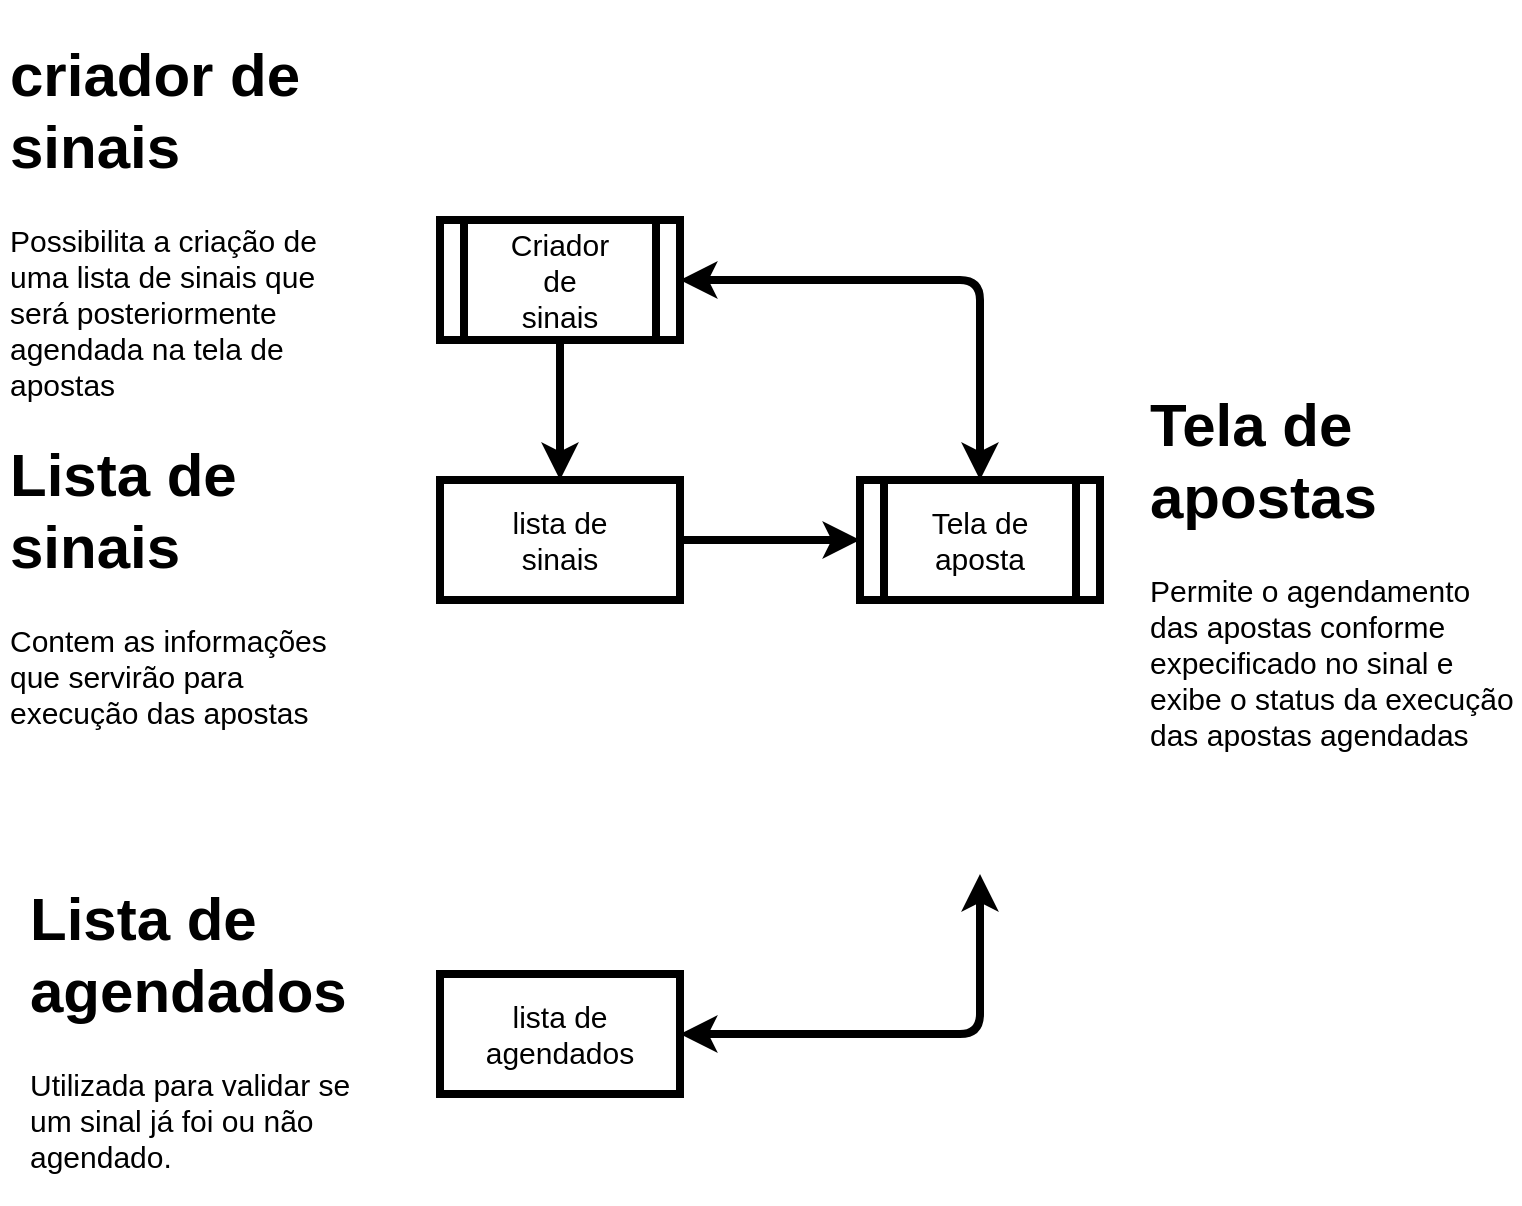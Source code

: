 <mxfile>
    <diagram id="bwrupsHxL6dx5lushn27" name="Página-1">
        <mxGraphModel dx="834" dy="1755" grid="1" gridSize="10" guides="1" tooltips="1" connect="1" arrows="1" fold="1" page="1" pageScale="1" pageWidth="827" pageHeight="1169" math="0" shadow="0">
            <root>
                <mxCell id="0"/>
                <mxCell id="1" parent="0"/>
                <mxCell id="19" style="edgeStyle=none;html=1;strokeWidth=4;fontSize=15;spacing=2;" edge="1" parent="1" source="11" target="13">
                    <mxGeometry relative="1" as="geometry"/>
                </mxCell>
                <mxCell id="11" value="" style="rounded=0;whiteSpace=wrap;html=1;strokeWidth=4;fontSize=15;spacing=2;" vertex="1" parent="1">
                    <mxGeometry x="240" y="210" width="120" height="60" as="geometry"/>
                </mxCell>
                <mxCell id="12" value="lista de sinais" style="text;html=1;strokeColor=none;fillColor=none;align=center;verticalAlign=middle;whiteSpace=wrap;rounded=0;strokeWidth=4;fontSize=15;spacing=2;" vertex="1" parent="1">
                    <mxGeometry x="270" y="225" width="60" height="30" as="geometry"/>
                </mxCell>
                <mxCell id="23" style="edgeStyle=none;html=1;entryX=1;entryY=0.5;entryDx=0;entryDy=0;startArrow=classic;startFill=1;strokeWidth=4;fontSize=15;spacing=2;" edge="1" parent="1" target="21">
                    <mxGeometry relative="1" as="geometry">
                        <mxPoint x="510" y="407" as="sourcePoint"/>
                        <Array as="points">
                            <mxPoint x="510" y="487"/>
                        </Array>
                    </mxGeometry>
                </mxCell>
                <mxCell id="25" style="edgeStyle=none;html=1;entryX=1;entryY=0.5;entryDx=0;entryDy=0;startArrow=classic;startFill=1;strokeWidth=4;fontSize=15;spacing=2;" edge="1" parent="1" source="13" target="16">
                    <mxGeometry relative="1" as="geometry">
                        <Array as="points">
                            <mxPoint x="510" y="110"/>
                        </Array>
                    </mxGeometry>
                </mxCell>
                <mxCell id="13" value="" style="shape=process;whiteSpace=wrap;html=1;backgroundOutline=1;strokeWidth=4;fontSize=15;spacing=2;" vertex="1" parent="1">
                    <mxGeometry x="450" y="210" width="120" height="60" as="geometry"/>
                </mxCell>
                <mxCell id="14" value="Tela de aposta" style="text;html=1;strokeColor=none;fillColor=none;align=center;verticalAlign=middle;whiteSpace=wrap;rounded=0;strokeWidth=4;fontSize=15;spacing=2;" vertex="1" parent="1">
                    <mxGeometry x="480" y="225" width="60" height="30" as="geometry"/>
                </mxCell>
                <mxCell id="18" style="edgeStyle=none;html=1;strokeWidth=4;fontSize=15;spacing=2;" edge="1" parent="1" source="16" target="11">
                    <mxGeometry relative="1" as="geometry"/>
                </mxCell>
                <mxCell id="16" value="" style="shape=process;whiteSpace=wrap;html=1;backgroundOutline=1;strokeWidth=4;fontSize=15;spacing=2;" vertex="1" parent="1">
                    <mxGeometry x="240" y="80" width="120" height="60" as="geometry"/>
                </mxCell>
                <mxCell id="17" value="Criador de sinais" style="text;html=1;strokeColor=none;fillColor=none;align=center;verticalAlign=middle;whiteSpace=wrap;rounded=0;strokeWidth=4;fontSize=15;spacing=2;" vertex="1" parent="1">
                    <mxGeometry x="270" y="95" width="60" height="30" as="geometry"/>
                </mxCell>
                <mxCell id="21" value="" style="rounded=0;whiteSpace=wrap;html=1;strokeWidth=4;fontSize=15;spacing=2;" vertex="1" parent="1">
                    <mxGeometry x="240" y="457" width="120" height="60" as="geometry"/>
                </mxCell>
                <mxCell id="22" value="lista de agendados" style="text;html=1;strokeColor=none;fillColor=none;align=center;verticalAlign=middle;whiteSpace=wrap;rounded=0;strokeWidth=4;fontSize=15;spacing=2;" vertex="1" parent="1">
                    <mxGeometry x="270" y="472" width="60" height="30" as="geometry"/>
                </mxCell>
                <mxCell id="26" value="&lt;h1&gt;criador de sinais&lt;/h1&gt;&lt;p&gt;Possibilita a criação de uma lista de sinais que será posteriormente agendada na tela de apostas&lt;/p&gt;" style="text;html=1;strokeColor=none;fillColor=none;spacing=5;spacingTop=-20;whiteSpace=wrap;overflow=hidden;rounded=0;fontSize=15;" vertex="1" parent="1">
                    <mxGeometry x="20" y="-20" width="190" height="200" as="geometry"/>
                </mxCell>
                <mxCell id="27" value="&lt;h1&gt;Lista de sinais&lt;/h1&gt;&lt;p&gt;Contem as informações que servirão para execução das apostas&lt;/p&gt;" style="text;html=1;strokeColor=none;fillColor=none;spacing=5;spacingTop=-20;whiteSpace=wrap;overflow=hidden;rounded=0;fontSize=15;" vertex="1" parent="1">
                    <mxGeometry x="20" y="180" width="190" height="170" as="geometry"/>
                </mxCell>
                <mxCell id="28" value="&lt;h1&gt;Tela de apostas&lt;/h1&gt;&lt;p&gt;Permite o agendamento das apostas conforme expecificado no sinal e exibe o status da execução das apostas agendadas&lt;/p&gt;" style="text;html=1;strokeColor=none;fillColor=none;spacing=5;spacingTop=-20;whiteSpace=wrap;overflow=hidden;rounded=0;fontSize=15;" vertex="1" parent="1">
                    <mxGeometry x="590" y="155" width="190" height="205" as="geometry"/>
                </mxCell>
                <mxCell id="29" value="&lt;h1&gt;Lista de agendados&lt;/h1&gt;&lt;p&gt;Utilizada para validar se um sinal já foi ou não agendado.&lt;/p&gt;" style="text;html=1;strokeColor=none;fillColor=none;spacing=5;spacingTop=-20;whiteSpace=wrap;overflow=hidden;rounded=0;fontSize=15;" vertex="1" parent="1">
                    <mxGeometry x="30" y="402" width="190" height="170" as="geometry"/>
                </mxCell>
            </root>
        </mxGraphModel>
    </diagram>
</mxfile>